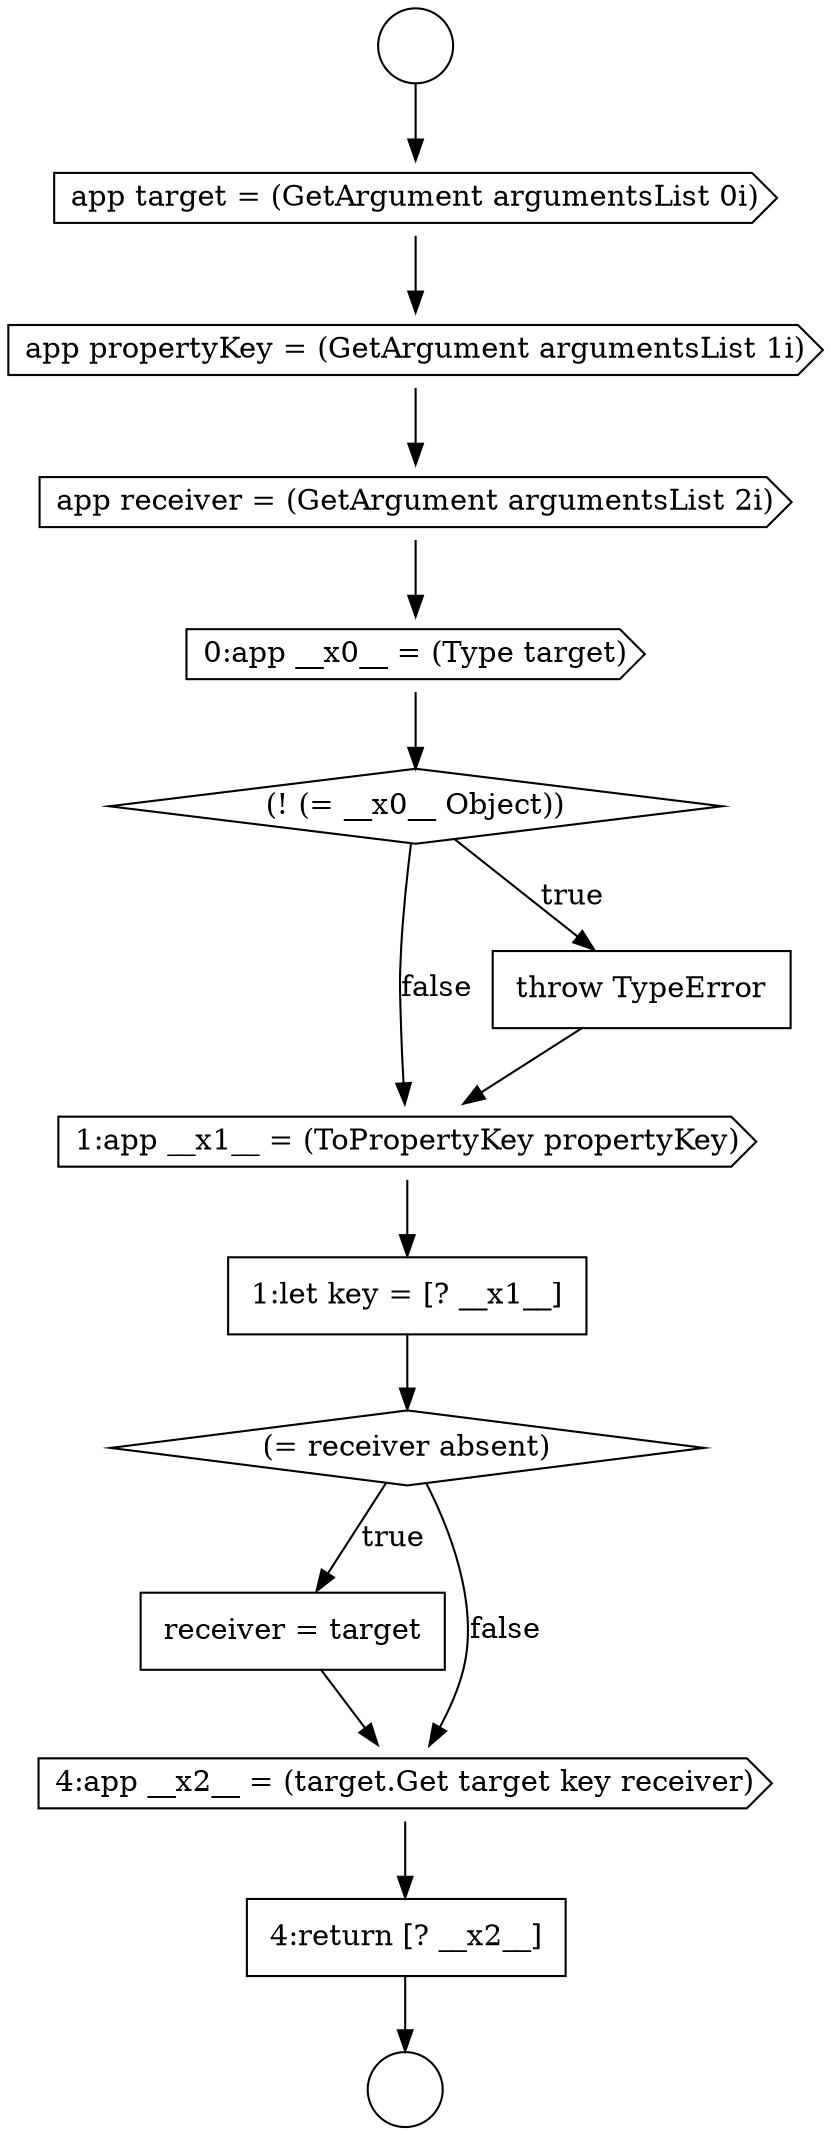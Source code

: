 digraph {
  node19370 [shape=cds, label=<<font color="black">0:app __x0__ = (Type target)</font>> color="black" fillcolor="white" style=filled]
  node19374 [shape=none, margin=0, label=<<font color="black">
    <table border="0" cellborder="1" cellspacing="0" cellpadding="10">
      <tr><td align="left">1:let key = [? __x1__]</td></tr>
    </table>
  </font>> color="black" fillcolor="white" style=filled]
  node19369 [shape=cds, label=<<font color="black">app receiver = (GetArgument argumentsList 2i)</font>> color="black" fillcolor="white" style=filled]
  node19373 [shape=cds, label=<<font color="black">1:app __x1__ = (ToPropertyKey propertyKey)</font>> color="black" fillcolor="white" style=filled]
  node19366 [shape=circle label=" " color="black" fillcolor="white" style=filled]
  node19365 [shape=circle label=" " color="black" fillcolor="white" style=filled]
  node19376 [shape=none, margin=0, label=<<font color="black">
    <table border="0" cellborder="1" cellspacing="0" cellpadding="10">
      <tr><td align="left">receiver = target</td></tr>
    </table>
  </font>> color="black" fillcolor="white" style=filled]
  node19372 [shape=none, margin=0, label=<<font color="black">
    <table border="0" cellborder="1" cellspacing="0" cellpadding="10">
      <tr><td align="left">throw TypeError</td></tr>
    </table>
  </font>> color="black" fillcolor="white" style=filled]
  node19367 [shape=cds, label=<<font color="black">app target = (GetArgument argumentsList 0i)</font>> color="black" fillcolor="white" style=filled]
  node19377 [shape=cds, label=<<font color="black">4:app __x2__ = (target.Get target key receiver)</font>> color="black" fillcolor="white" style=filled]
  node19375 [shape=diamond, label=<<font color="black">(= receiver absent)</font>> color="black" fillcolor="white" style=filled]
  node19371 [shape=diamond, label=<<font color="black">(! (= __x0__ Object))</font>> color="black" fillcolor="white" style=filled]
  node19378 [shape=none, margin=0, label=<<font color="black">
    <table border="0" cellborder="1" cellspacing="0" cellpadding="10">
      <tr><td align="left">4:return [? __x2__]</td></tr>
    </table>
  </font>> color="black" fillcolor="white" style=filled]
  node19368 [shape=cds, label=<<font color="black">app propertyKey = (GetArgument argumentsList 1i)</font>> color="black" fillcolor="white" style=filled]
  node19365 -> node19367 [ color="black"]
  node19374 -> node19375 [ color="black"]
  node19369 -> node19370 [ color="black"]
  node19376 -> node19377 [ color="black"]
  node19371 -> node19372 [label=<<font color="black">true</font>> color="black"]
  node19371 -> node19373 [label=<<font color="black">false</font>> color="black"]
  node19367 -> node19368 [ color="black"]
  node19375 -> node19376 [label=<<font color="black">true</font>> color="black"]
  node19375 -> node19377 [label=<<font color="black">false</font>> color="black"]
  node19377 -> node19378 [ color="black"]
  node19373 -> node19374 [ color="black"]
  node19370 -> node19371 [ color="black"]
  node19368 -> node19369 [ color="black"]
  node19378 -> node19366 [ color="black"]
  node19372 -> node19373 [ color="black"]
}
